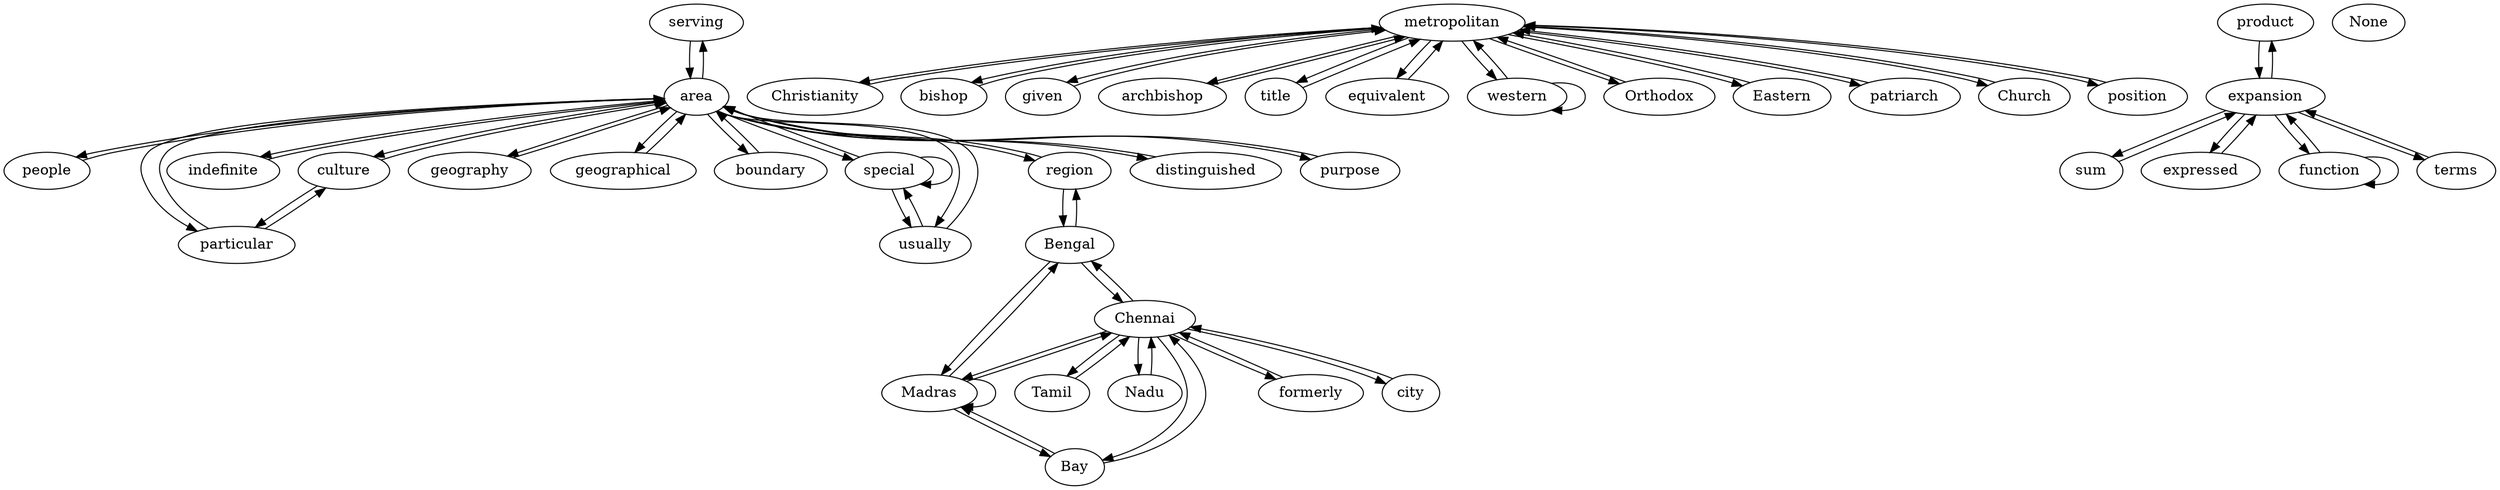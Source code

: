 digraph G {
serving;
metropolitan;
people;
product;
Christianity;
culture;
indefinite;
bishop;
special;
geography;
city;
given;
Chennai;
Madras;
area;
archbishop;
sum;
expressed;
geographical;
boundary;
Tamil;
Nadu;
function;
None;
terms;
title;
equivalent;
expansion;
Bay;
western;
particular;
Bengal;
Orthodox;
region;
Eastern;
patriarch;
formerly;
Church;
usually;
position;
distinguished;
purpose;
serving -> area;
metropolitan -> given;
metropolitan -> Eastern;
metropolitan -> archbishop;
metropolitan -> equivalent;
metropolitan -> Orthodox;
metropolitan -> patriarch;
metropolitan -> Christianity;
metropolitan -> title;
metropolitan -> western;
metropolitan -> Church;
metropolitan -> position;
metropolitan -> bishop;
people -> area;
product -> expansion;
Christianity -> metropolitan;
culture -> particular;
culture -> area;
indefinite -> area;
bishop -> metropolitan;
special -> usually;
special -> special;
special -> area;
geography -> area;
city -> Chennai;
given -> metropolitan;
Chennai -> city;
Chennai -> Madras;
Chennai -> formerly;
Chennai -> Bay;
Chennai -> Bengal;
Chennai -> Tamil;
Chennai -> Nadu;
Madras -> Bengal;
Madras -> Chennai;
Madras -> Madras;
Madras -> Bay;
area -> serving;
area -> people;
area -> region;
area -> culture;
area -> purpose;
area -> geographical;
area -> particular;
area -> usually;
area -> boundary;
area -> indefinite;
area -> distinguished;
area -> special;
area -> geography;
archbishop -> metropolitan;
sum -> expansion;
expressed -> expansion;
geographical -> area;
boundary -> area;
Tamil -> Chennai;
Nadu -> Chennai;
function -> function;
function -> expansion;
terms -> expansion;
title -> metropolitan;
equivalent -> metropolitan;
expansion -> function;
expansion -> sum;
expansion -> terms;
expansion -> product;
expansion -> expressed;
Bay -> Chennai;
Bay -> Madras;
western -> western;
western -> metropolitan;
particular -> culture;
particular -> area;
Bengal -> Chennai;
Bengal -> region;
Bengal -> Madras;
Orthodox -> metropolitan;
region -> Bengal;
region -> area;
Eastern -> metropolitan;
patriarch -> metropolitan;
formerly -> Chennai;
Church -> metropolitan;
usually -> special;
usually -> area;
position -> metropolitan;
distinguished -> area;
purpose -> area;
}
